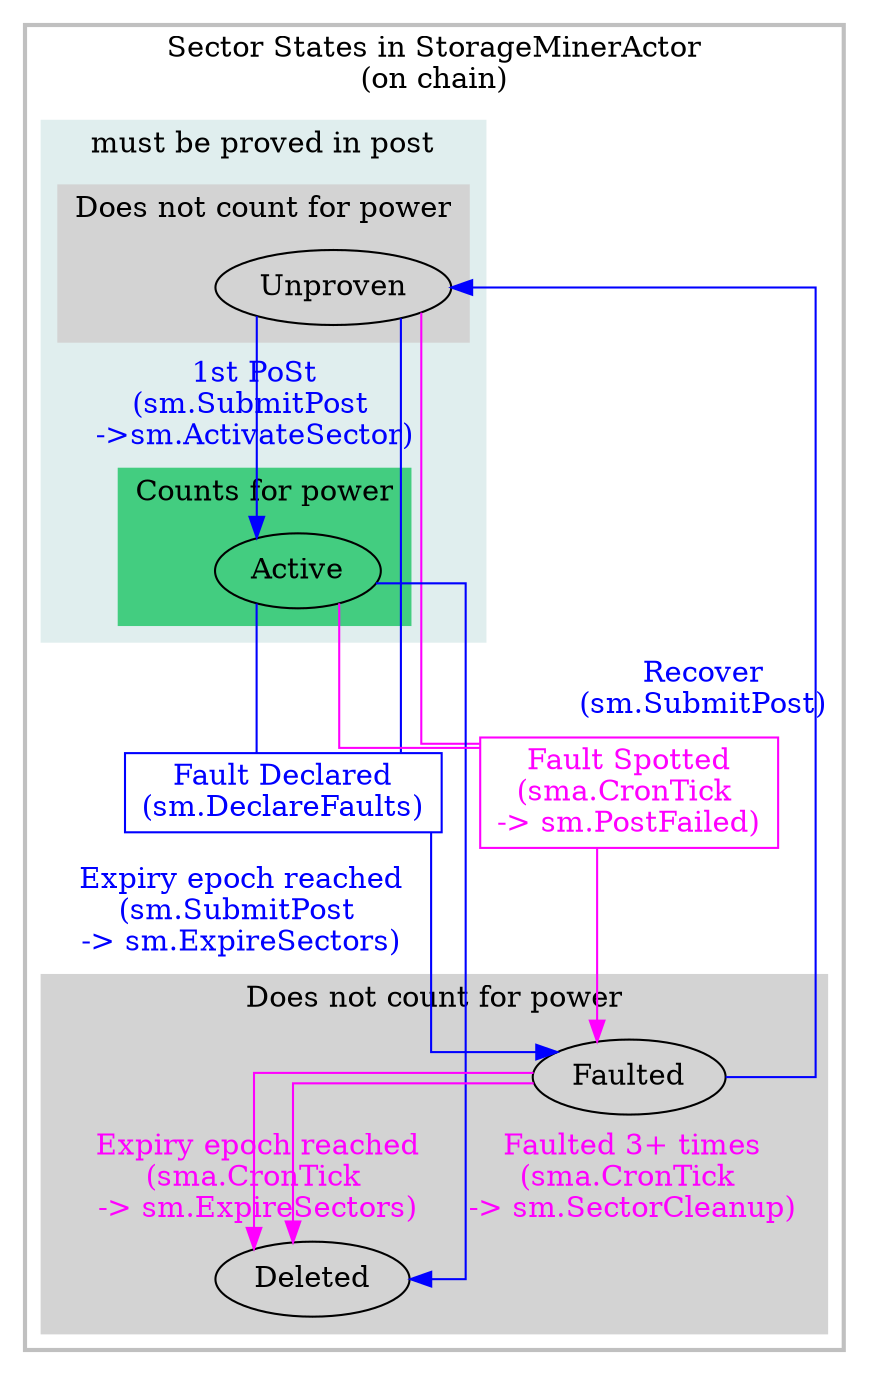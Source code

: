 digraph sector {
  compound=true;
  ranksep=0.2;
  splines=ortho;
  edge [style=solid]

  subgraph cluster_chain {
    label="Sector States in StorageMinerActor\n(on chain)"
    style=bold
    color=gray

    subgraph cluster_postproving {
      label="must be proved in post"
      style=filled
      color=azure2

      subgraph cluster_nopowerC1 {
        label="Does not count for power"
        style=filled
        color=lightgray
        CommittedC [label="Unproven"]
      }

      subgraph cluster_powerC {
        label="Counts for power"
        style=filled
        color=seagreen3
        ActiveC [label="Active"]
      }

    }

    subgraph cluster_nopowerC2 {
      label="Does not count for power"
      style=filled
      color=lightgray

      FaultedC [label="Faulted"]
      ExpiredC [label="Deleted"]
      // DeletedC [label="Deleted"]

      { // cron
        edge [color=magenta, fontcolor=magenta]
        // ExpiredC -> DeletedC [label="Sector Cleanup\n(sma.CronTick \n-> sm.SectorCleanup)"]
        FaultedC -> ExpiredC [label="Expiry epoch reached\n(sma.CronTick \n-> sm.ExpireSectors)"]
        FaultedC -> ExpiredC [label="Faulted 3+ times\n(sma.CronTick \n-> sm.SectorCleanup)", constraint=false]
      }
    }

    { // messages
      edge [color=blue, fontcolor=blue]
      node [color=blue, fontcolor=blue, shape=box]

      FaultsDeclared [label="Fault Declared\n(sm.DeclareFaults)"]

      CommittedC -> ActiveC [label="1st PoSt\n(sm.SubmitPost \n->sm.ActivateSector)"]

      CommittedC -> FaultsDeclared [arrowhead=none]
      ActiveC -> FaultsDeclared [arrowhead=none]
      FaultsDeclared -> FaultedC

      FaultedC -> CommittedC [label="Recover\n(sm.SubmitPost)", constraint=false]
      ActiveC -> ExpiredC [label="Expiry epoch reached\n(sm.SubmitPost \n-> sm.ExpireSectors)"]
    }

    { // cron
      edge [color=magenta, fontcolor=magenta]
      node [color=magenta, fontcolor=magenta, shape=box]
      FaultSpotted [label="Fault Spotted\n(sma.CronTick \n-> sm.PostFailed)"]

      // CommittedC -> ExpiredC [label="Expiry epoch reached\n(sma.CronTick \n-> sm.ExpireSectors)"]
      CommittedC -> FaultSpotted [arrowhead=none]
      ActiveC -> FaultSpotted [arrowhead=none]
      FaultSpotted -> FaultedC

      // ActiveC -> ExpiredC [label="Expiry epoch reached\n(sma.CronTick \n-> sm.ExpireSectors)"]
    }

    CommittedC -> ActiveC -> FaultsDeclared -> FaultedC -> ExpiredC [style=invis] // structure
    CommittedC -> ActiveC -> FaultSpotted -> FaultedC -> ExpiredC [style=invis] // structure
  }
}
